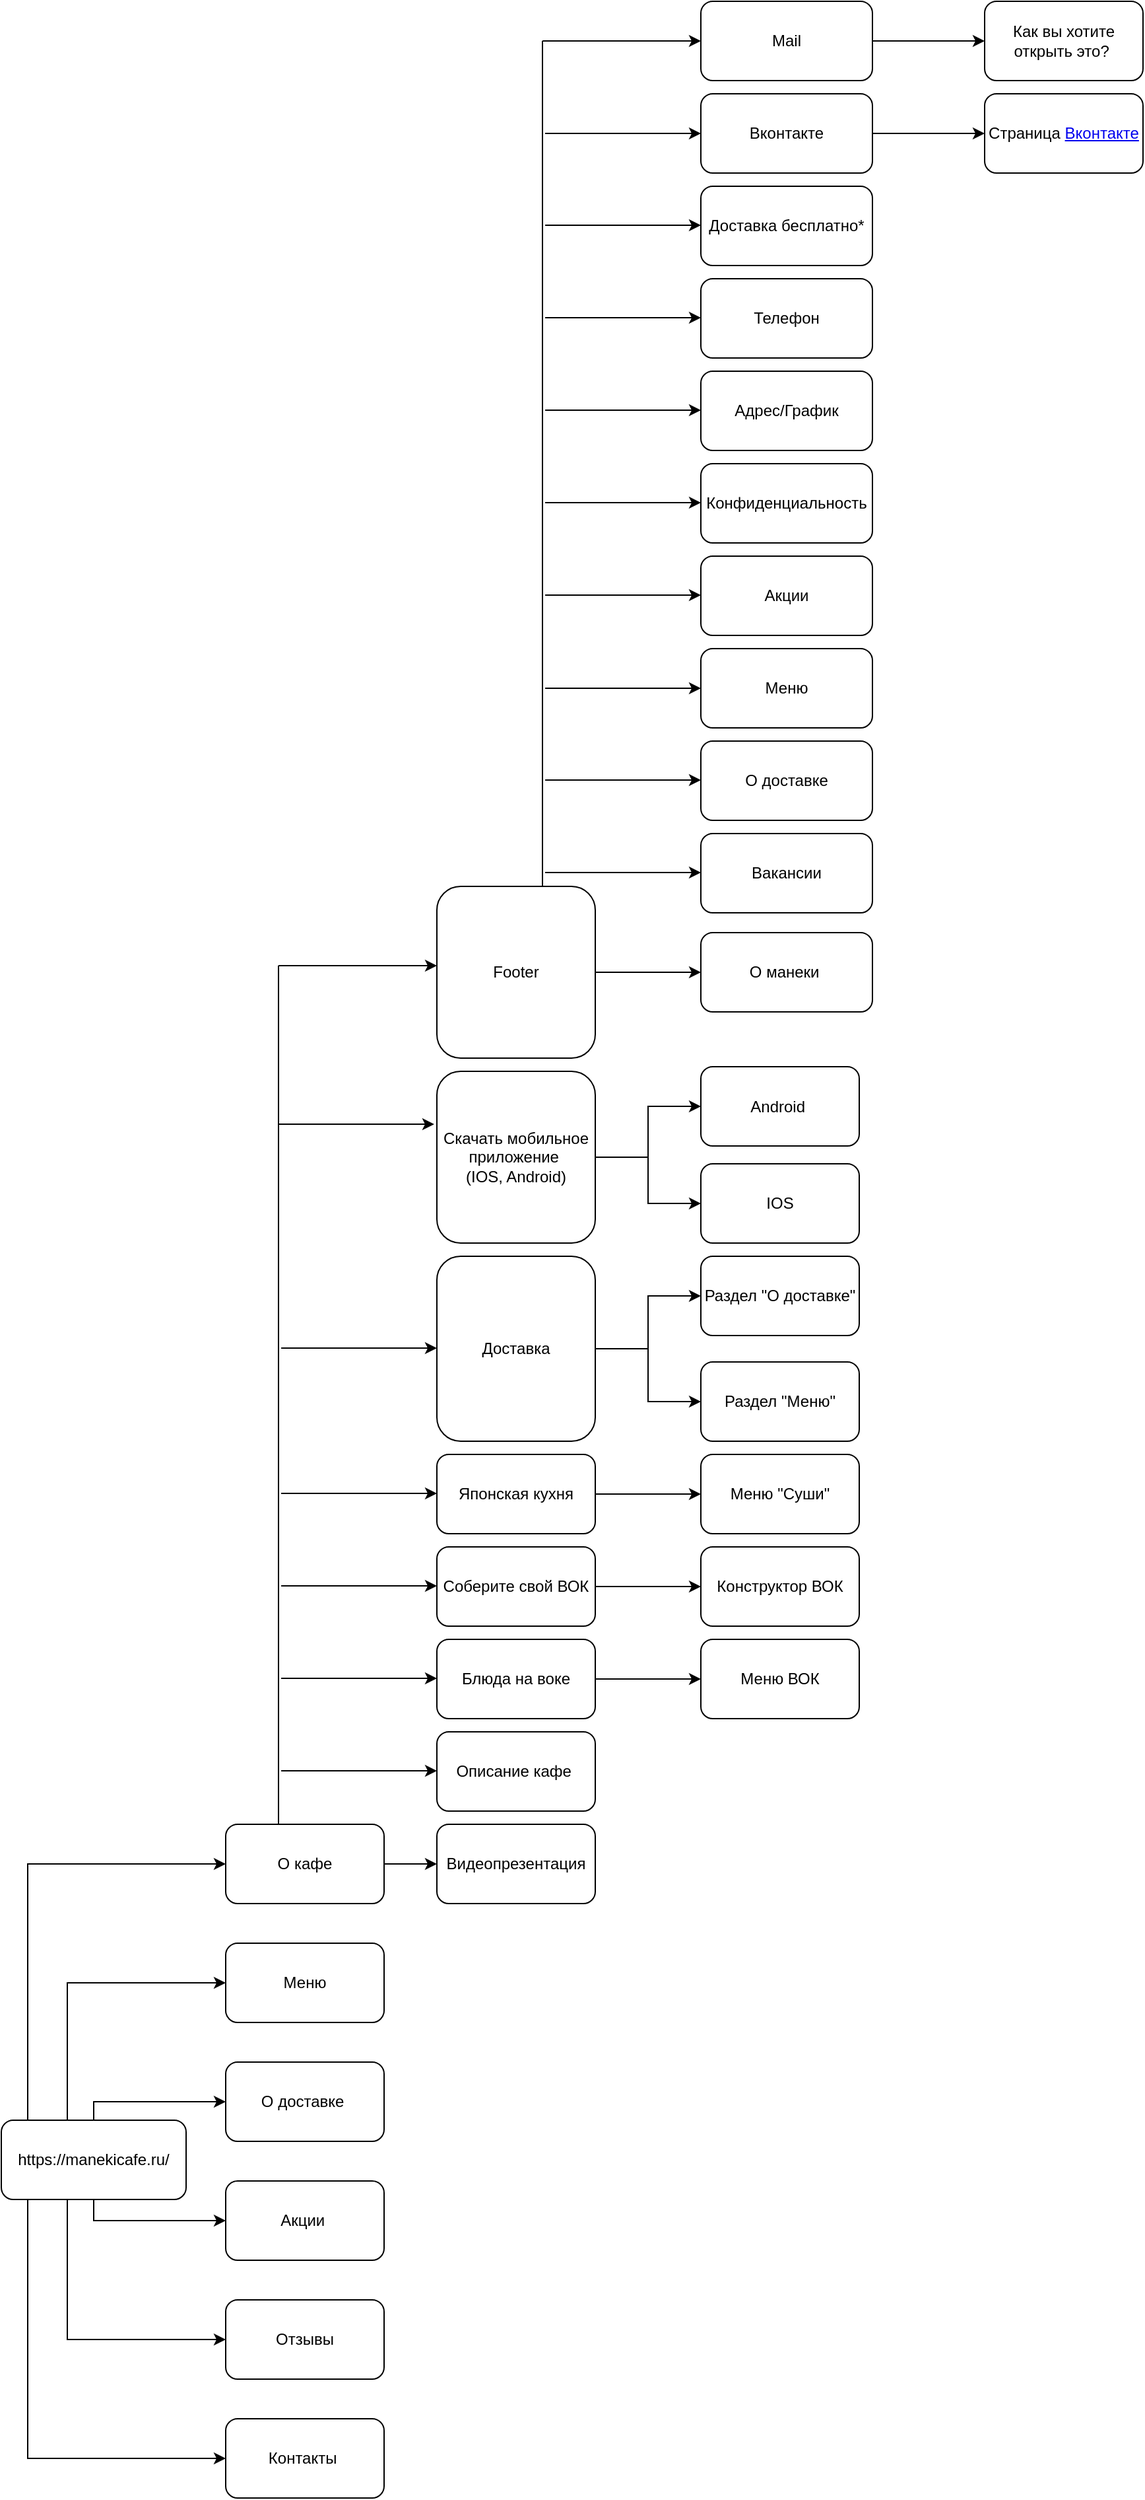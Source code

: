 <mxfile version="20.2.0" type="github">
  <diagram id="6a731a19-8d31-9384-78a2-239565b7b9f0" name="Page-1">
    <mxGraphModel dx="1422" dy="2408" grid="1" gridSize="10" guides="1" tooltips="1" connect="1" arrows="1" fold="1" page="1" pageScale="1" pageWidth="1169" pageHeight="827" background="none" math="0" shadow="0">
      <root>
        <mxCell id="0" />
        <mxCell id="1" parent="0" />
        <mxCell id="S8iGS64HaeXEKzcs_TdU-1784" value="https://manekicafe.ru/" style="rounded=1;whiteSpace=wrap;html=1;" vertex="1" parent="1">
          <mxGeometry x="30" y="354" width="140" height="60" as="geometry" />
        </mxCell>
        <mxCell id="S8iGS64HaeXEKzcs_TdU-1786" value="Меню" style="rounded=1;whiteSpace=wrap;html=1;" vertex="1" parent="1">
          <mxGeometry x="200" y="220" width="120" height="60" as="geometry" />
        </mxCell>
        <mxCell id="S8iGS64HaeXEKzcs_TdU-1804" value="" style="edgeStyle=orthogonalEdgeStyle;rounded=0;orthogonalLoop=1;jettySize=auto;html=1;" edge="1" parent="1" source="S8iGS64HaeXEKzcs_TdU-1787" target="S8iGS64HaeXEKzcs_TdU-1801">
          <mxGeometry relative="1" as="geometry" />
        </mxCell>
        <mxCell id="S8iGS64HaeXEKzcs_TdU-1787" value="О кафе" style="rounded=1;whiteSpace=wrap;html=1;" vertex="1" parent="1">
          <mxGeometry x="200" y="130" width="120" height="60" as="geometry" />
        </mxCell>
        <mxCell id="S8iGS64HaeXEKzcs_TdU-1788" value="О доставке&amp;nbsp;" style="rounded=1;whiteSpace=wrap;html=1;" vertex="1" parent="1">
          <mxGeometry x="200" y="310" width="120" height="60" as="geometry" />
        </mxCell>
        <mxCell id="S8iGS64HaeXEKzcs_TdU-1789" value="Акции&amp;nbsp;" style="rounded=1;whiteSpace=wrap;html=1;" vertex="1" parent="1">
          <mxGeometry x="200" y="400" width="120" height="60" as="geometry" />
        </mxCell>
        <mxCell id="S8iGS64HaeXEKzcs_TdU-1790" value="Отзывы" style="rounded=1;whiteSpace=wrap;html=1;" vertex="1" parent="1">
          <mxGeometry x="200" y="490" width="120" height="60" as="geometry" />
        </mxCell>
        <mxCell id="S8iGS64HaeXEKzcs_TdU-1791" value="Контакты&amp;nbsp;" style="rounded=1;whiteSpace=wrap;html=1;" vertex="1" parent="1">
          <mxGeometry x="200" y="580" width="120" height="60" as="geometry" />
        </mxCell>
        <mxCell id="S8iGS64HaeXEKzcs_TdU-1792" value="" style="endArrow=classic;html=1;rounded=0;edgeStyle=orthogonalEdgeStyle;entryX=0;entryY=0.5;entryDx=0;entryDy=0;" edge="1" parent="1" target="S8iGS64HaeXEKzcs_TdU-1787">
          <mxGeometry width="50" height="50" relative="1" as="geometry">
            <mxPoint x="50" y="354" as="sourcePoint" />
            <mxPoint x="90" y="160" as="targetPoint" />
            <Array as="points">
              <mxPoint x="50" y="354" />
              <mxPoint x="50" y="160" />
            </Array>
          </mxGeometry>
        </mxCell>
        <mxCell id="S8iGS64HaeXEKzcs_TdU-1793" value="" style="endArrow=classic;html=1;rounded=0;edgeStyle=orthogonalEdgeStyle;entryX=0;entryY=0.5;entryDx=0;entryDy=0;" edge="1" parent="1" target="S8iGS64HaeXEKzcs_TdU-1786">
          <mxGeometry width="50" height="50" relative="1" as="geometry">
            <mxPoint x="80" y="354" as="sourcePoint" />
            <mxPoint x="160" y="230" as="targetPoint" />
            <Array as="points">
              <mxPoint x="80" y="354" />
              <mxPoint x="80" y="250" />
            </Array>
          </mxGeometry>
        </mxCell>
        <mxCell id="S8iGS64HaeXEKzcs_TdU-1794" value="" style="endArrow=classic;html=1;rounded=0;edgeStyle=orthogonalEdgeStyle;exitX=0.5;exitY=0;exitDx=0;exitDy=0;entryX=0;entryY=0.5;entryDx=0;entryDy=0;" edge="1" parent="1" source="S8iGS64HaeXEKzcs_TdU-1784" target="S8iGS64HaeXEKzcs_TdU-1788">
          <mxGeometry width="50" height="50" relative="1" as="geometry">
            <mxPoint x="110" y="436" as="sourcePoint" />
            <mxPoint x="190" y="332" as="targetPoint" />
          </mxGeometry>
        </mxCell>
        <mxCell id="S8iGS64HaeXEKzcs_TdU-1796" value="" style="endArrow=classic;html=1;rounded=0;edgeStyle=orthogonalEdgeStyle;exitX=0.5;exitY=1;exitDx=0;exitDy=0;" edge="1" parent="1" source="S8iGS64HaeXEKzcs_TdU-1784">
          <mxGeometry width="50" height="50" relative="1" as="geometry">
            <mxPoint x="90" y="414" as="sourcePoint" />
            <mxPoint x="200" y="430" as="targetPoint" />
            <Array as="points">
              <mxPoint x="100" y="430" />
            </Array>
          </mxGeometry>
        </mxCell>
        <mxCell id="S8iGS64HaeXEKzcs_TdU-1799" value="" style="endArrow=classic;html=1;rounded=0;edgeStyle=orthogonalEdgeStyle;entryX=0;entryY=0.5;entryDx=0;entryDy=0;" edge="1" parent="1" target="S8iGS64HaeXEKzcs_TdU-1790">
          <mxGeometry width="50" height="50" relative="1" as="geometry">
            <mxPoint x="80" y="414" as="sourcePoint" />
            <mxPoint x="80" y="520" as="targetPoint" />
            <Array as="points">
              <mxPoint x="80" y="520" />
            </Array>
          </mxGeometry>
        </mxCell>
        <mxCell id="S8iGS64HaeXEKzcs_TdU-1800" value="" style="endArrow=classic;html=1;rounded=0;edgeStyle=orthogonalEdgeStyle;entryX=0;entryY=0.5;entryDx=0;entryDy=0;" edge="1" parent="1" target="S8iGS64HaeXEKzcs_TdU-1791">
          <mxGeometry width="50" height="50" relative="1" as="geometry">
            <mxPoint x="50" y="414" as="sourcePoint" />
            <mxPoint x="50" y="620" as="targetPoint" />
            <Array as="points">
              <mxPoint x="50" y="610" />
            </Array>
          </mxGeometry>
        </mxCell>
        <mxCell id="S8iGS64HaeXEKzcs_TdU-1801" value="Видеопрезентация" style="rounded=1;whiteSpace=wrap;html=1;" vertex="1" parent="1">
          <mxGeometry x="360" y="130" width="120" height="60" as="geometry" />
        </mxCell>
        <mxCell id="S8iGS64HaeXEKzcs_TdU-1805" value="Описание кафе&amp;nbsp;" style="rounded=1;whiteSpace=wrap;html=1;" vertex="1" parent="1">
          <mxGeometry x="360" y="60" width="120" height="60" as="geometry" />
        </mxCell>
        <mxCell id="S8iGS64HaeXEKzcs_TdU-1812" value="" style="edgeStyle=orthogonalEdgeStyle;rounded=0;orthogonalLoop=1;jettySize=auto;html=1;" edge="1" parent="1" source="S8iGS64HaeXEKzcs_TdU-1806" target="S8iGS64HaeXEKzcs_TdU-1811">
          <mxGeometry relative="1" as="geometry" />
        </mxCell>
        <mxCell id="S8iGS64HaeXEKzcs_TdU-1806" value="Блюда на воке" style="rounded=1;whiteSpace=wrap;html=1;" vertex="1" parent="1">
          <mxGeometry x="360" y="-10" width="120" height="60" as="geometry" />
        </mxCell>
        <mxCell id="S8iGS64HaeXEKzcs_TdU-1814" value="" style="edgeStyle=orthogonalEdgeStyle;rounded=0;orthogonalLoop=1;jettySize=auto;html=1;" edge="1" parent="1" source="S8iGS64HaeXEKzcs_TdU-1807" target="S8iGS64HaeXEKzcs_TdU-1813">
          <mxGeometry relative="1" as="geometry" />
        </mxCell>
        <mxCell id="S8iGS64HaeXEKzcs_TdU-1807" value="Соберите свой ВОК" style="rounded=1;whiteSpace=wrap;html=1;" vertex="1" parent="1">
          <mxGeometry x="360" y="-80" width="120" height="60" as="geometry" />
        </mxCell>
        <mxCell id="S8iGS64HaeXEKzcs_TdU-1816" value="" style="edgeStyle=orthogonalEdgeStyle;rounded=0;orthogonalLoop=1;jettySize=auto;html=1;" edge="1" parent="1" source="S8iGS64HaeXEKzcs_TdU-1808" target="S8iGS64HaeXEKzcs_TdU-1815">
          <mxGeometry relative="1" as="geometry" />
        </mxCell>
        <mxCell id="S8iGS64HaeXEKzcs_TdU-1808" value="Японская кухня" style="rounded=1;whiteSpace=wrap;html=1;" vertex="1" parent="1">
          <mxGeometry x="360" y="-150" width="120" height="60" as="geometry" />
        </mxCell>
        <mxCell id="S8iGS64HaeXEKzcs_TdU-1818" value="" style="edgeStyle=orthogonalEdgeStyle;rounded=0;orthogonalLoop=1;jettySize=auto;html=1;" edge="1" parent="1" source="S8iGS64HaeXEKzcs_TdU-1809" target="S8iGS64HaeXEKzcs_TdU-1817">
          <mxGeometry relative="1" as="geometry" />
        </mxCell>
        <mxCell id="S8iGS64HaeXEKzcs_TdU-1820" value="" style="edgeStyle=orthogonalEdgeStyle;rounded=0;orthogonalLoop=1;jettySize=auto;html=1;" edge="1" parent="1" source="S8iGS64HaeXEKzcs_TdU-1809" target="S8iGS64HaeXEKzcs_TdU-1819">
          <mxGeometry relative="1" as="geometry" />
        </mxCell>
        <mxCell id="S8iGS64HaeXEKzcs_TdU-1809" value="Доставка" style="rounded=1;whiteSpace=wrap;html=1;" vertex="1" parent="1">
          <mxGeometry x="360" y="-300" width="120" height="140" as="geometry" />
        </mxCell>
        <mxCell id="S8iGS64HaeXEKzcs_TdU-1822" value="" style="edgeStyle=orthogonalEdgeStyle;rounded=0;orthogonalLoop=1;jettySize=auto;html=1;" edge="1" parent="1" source="S8iGS64HaeXEKzcs_TdU-1810" target="S8iGS64HaeXEKzcs_TdU-1821">
          <mxGeometry relative="1" as="geometry" />
        </mxCell>
        <mxCell id="S8iGS64HaeXEKzcs_TdU-1824" value="" style="edgeStyle=orthogonalEdgeStyle;rounded=0;orthogonalLoop=1;jettySize=auto;html=1;" edge="1" parent="1" source="S8iGS64HaeXEKzcs_TdU-1810" target="S8iGS64HaeXEKzcs_TdU-1823">
          <mxGeometry relative="1" as="geometry" />
        </mxCell>
        <mxCell id="S8iGS64HaeXEKzcs_TdU-1810" value="Скачать мобильное приложение&amp;nbsp;&lt;br&gt;(IOS, Android)" style="rounded=1;whiteSpace=wrap;html=1;" vertex="1" parent="1">
          <mxGeometry x="360" y="-440" width="120" height="130" as="geometry" />
        </mxCell>
        <mxCell id="S8iGS64HaeXEKzcs_TdU-1811" value="Меню ВОК" style="whiteSpace=wrap;html=1;rounded=1;" vertex="1" parent="1">
          <mxGeometry x="560" y="-10" width="120" height="60" as="geometry" />
        </mxCell>
        <mxCell id="S8iGS64HaeXEKzcs_TdU-1813" value="Конструктор ВОК" style="whiteSpace=wrap;html=1;rounded=1;" vertex="1" parent="1">
          <mxGeometry x="560" y="-80" width="120" height="60" as="geometry" />
        </mxCell>
        <mxCell id="S8iGS64HaeXEKzcs_TdU-1815" value="Меню &quot;Суши&quot;" style="whiteSpace=wrap;html=1;rounded=1;" vertex="1" parent="1">
          <mxGeometry x="560" y="-150" width="120" height="60" as="geometry" />
        </mxCell>
        <mxCell id="S8iGS64HaeXEKzcs_TdU-1817" value="Раздел &quot;О доставке&quot;" style="whiteSpace=wrap;html=1;rounded=1;" vertex="1" parent="1">
          <mxGeometry x="560" y="-300" width="120" height="60" as="geometry" />
        </mxCell>
        <mxCell id="S8iGS64HaeXEKzcs_TdU-1819" value="Раздел &quot;Меню&quot;" style="whiteSpace=wrap;html=1;rounded=1;" vertex="1" parent="1">
          <mxGeometry x="560" y="-220" width="120" height="60" as="geometry" />
        </mxCell>
        <mxCell id="S8iGS64HaeXEKzcs_TdU-1821" value="IOS" style="whiteSpace=wrap;html=1;rounded=1;" vertex="1" parent="1">
          <mxGeometry x="560" y="-370" width="120" height="60" as="geometry" />
        </mxCell>
        <mxCell id="S8iGS64HaeXEKzcs_TdU-1823" value="Android&amp;nbsp;" style="whiteSpace=wrap;html=1;rounded=1;" vertex="1" parent="1">
          <mxGeometry x="560" y="-443.5" width="120" height="60" as="geometry" />
        </mxCell>
        <mxCell id="S8iGS64HaeXEKzcs_TdU-1826" value="" style="endArrow=none;html=1;rounded=0;" edge="1" parent="1">
          <mxGeometry width="50" height="50" relative="1" as="geometry">
            <mxPoint x="240" y="130" as="sourcePoint" />
            <mxPoint x="240" y="-520" as="targetPoint" />
          </mxGeometry>
        </mxCell>
        <mxCell id="S8iGS64HaeXEKzcs_TdU-1827" value="" style="endArrow=classic;html=1;rounded=0;entryX=-0.017;entryY=0.308;entryDx=0;entryDy=0;entryPerimeter=0;" edge="1" parent="1" target="S8iGS64HaeXEKzcs_TdU-1810">
          <mxGeometry width="50" height="50" relative="1" as="geometry">
            <mxPoint x="240" y="-400" as="sourcePoint" />
            <mxPoint x="290" y="-450" as="targetPoint" />
          </mxGeometry>
        </mxCell>
        <mxCell id="S8iGS64HaeXEKzcs_TdU-1828" value="" style="endArrow=classic;html=1;rounded=0;entryX=-0.017;entryY=0.308;entryDx=0;entryDy=0;entryPerimeter=0;" edge="1" parent="1">
          <mxGeometry width="50" height="50" relative="1" as="geometry">
            <mxPoint x="242.04" y="-230.5" as="sourcePoint" />
            <mxPoint x="360.0" y="-230.46" as="targetPoint" />
          </mxGeometry>
        </mxCell>
        <mxCell id="S8iGS64HaeXEKzcs_TdU-1829" value="" style="endArrow=classic;html=1;rounded=0;entryX=-0.017;entryY=0.308;entryDx=0;entryDy=0;entryPerimeter=0;" edge="1" parent="1">
          <mxGeometry width="50" height="50" relative="1" as="geometry">
            <mxPoint x="242.04" y="-120.5" as="sourcePoint" />
            <mxPoint x="360.0" y="-120.46" as="targetPoint" />
          </mxGeometry>
        </mxCell>
        <mxCell id="S8iGS64HaeXEKzcs_TdU-1830" value="" style="endArrow=classic;html=1;rounded=0;entryX=-0.017;entryY=0.308;entryDx=0;entryDy=0;entryPerimeter=0;" edge="1" parent="1">
          <mxGeometry width="50" height="50" relative="1" as="geometry">
            <mxPoint x="242.04" y="-50.5" as="sourcePoint" />
            <mxPoint x="360.0" y="-50.46" as="targetPoint" />
          </mxGeometry>
        </mxCell>
        <mxCell id="S8iGS64HaeXEKzcs_TdU-1831" value="" style="endArrow=classic;html=1;rounded=0;entryX=-0.017;entryY=0.308;entryDx=0;entryDy=0;entryPerimeter=0;" edge="1" parent="1">
          <mxGeometry width="50" height="50" relative="1" as="geometry">
            <mxPoint x="242.04" y="19.5" as="sourcePoint" />
            <mxPoint x="360.0" y="19.54" as="targetPoint" />
          </mxGeometry>
        </mxCell>
        <mxCell id="S8iGS64HaeXEKzcs_TdU-1832" value="" style="endArrow=classic;html=1;rounded=0;entryX=-0.017;entryY=0.308;entryDx=0;entryDy=0;entryPerimeter=0;" edge="1" parent="1">
          <mxGeometry width="50" height="50" relative="1" as="geometry">
            <mxPoint x="242.04" y="89.5" as="sourcePoint" />
            <mxPoint x="360.0" y="89.54" as="targetPoint" />
          </mxGeometry>
        </mxCell>
        <mxCell id="S8iGS64HaeXEKzcs_TdU-1835" value="" style="edgeStyle=orthogonalEdgeStyle;rounded=0;orthogonalLoop=1;jettySize=auto;html=1;" edge="1" parent="1" source="S8iGS64HaeXEKzcs_TdU-1833" target="S8iGS64HaeXEKzcs_TdU-1834">
          <mxGeometry relative="1" as="geometry" />
        </mxCell>
        <mxCell id="S8iGS64HaeXEKzcs_TdU-1833" value="Footer" style="rounded=1;whiteSpace=wrap;html=1;" vertex="1" parent="1">
          <mxGeometry x="360" y="-580" width="120" height="130" as="geometry" />
        </mxCell>
        <mxCell id="S8iGS64HaeXEKzcs_TdU-1834" value="О манеки&amp;nbsp;" style="whiteSpace=wrap;html=1;rounded=1;" vertex="1" parent="1">
          <mxGeometry x="560" y="-545" width="130" height="60" as="geometry" />
        </mxCell>
        <mxCell id="S8iGS64HaeXEKzcs_TdU-1836" value="Адрес/График" style="whiteSpace=wrap;html=1;rounded=1;" vertex="1" parent="1">
          <mxGeometry x="560" y="-970" width="130" height="60" as="geometry" />
        </mxCell>
        <mxCell id="S8iGS64HaeXEKzcs_TdU-1837" value="Конфиденциальность" style="whiteSpace=wrap;html=1;rounded=1;" vertex="1" parent="1">
          <mxGeometry x="560" y="-900" width="130" height="60" as="geometry" />
        </mxCell>
        <mxCell id="S8iGS64HaeXEKzcs_TdU-1838" value="Акции" style="whiteSpace=wrap;html=1;rounded=1;" vertex="1" parent="1">
          <mxGeometry x="560" y="-830" width="130" height="60" as="geometry" />
        </mxCell>
        <mxCell id="S8iGS64HaeXEKzcs_TdU-1839" value="Меню" style="whiteSpace=wrap;html=1;rounded=1;" vertex="1" parent="1">
          <mxGeometry x="560" y="-760" width="130" height="60" as="geometry" />
        </mxCell>
        <mxCell id="S8iGS64HaeXEKzcs_TdU-1840" value="О доставке" style="whiteSpace=wrap;html=1;rounded=1;" vertex="1" parent="1">
          <mxGeometry x="560" y="-690" width="130" height="60" as="geometry" />
        </mxCell>
        <mxCell id="S8iGS64HaeXEKzcs_TdU-1841" value="Вакансии" style="whiteSpace=wrap;html=1;rounded=1;" vertex="1" parent="1">
          <mxGeometry x="560" y="-620" width="130" height="60" as="geometry" />
        </mxCell>
        <mxCell id="S8iGS64HaeXEKzcs_TdU-1842" value="" style="endArrow=none;html=1;rounded=0;" edge="1" parent="1">
          <mxGeometry width="50" height="50" relative="1" as="geometry">
            <mxPoint x="440" y="-580" as="sourcePoint" />
            <mxPoint x="440" y="-1220" as="targetPoint" />
          </mxGeometry>
        </mxCell>
        <mxCell id="S8iGS64HaeXEKzcs_TdU-1843" value="" style="endArrow=classic;html=1;rounded=0;entryX=-0.017;entryY=0.308;entryDx=0;entryDy=0;entryPerimeter=0;" edge="1" parent="1">
          <mxGeometry width="50" height="50" relative="1" as="geometry">
            <mxPoint x="442.04" y="-590.5" as="sourcePoint" />
            <mxPoint x="560" y="-590.46" as="targetPoint" />
          </mxGeometry>
        </mxCell>
        <mxCell id="S8iGS64HaeXEKzcs_TdU-1844" value="" style="endArrow=classic;html=1;rounded=0;entryX=-0.017;entryY=0.308;entryDx=0;entryDy=0;entryPerimeter=0;" edge="1" parent="1">
          <mxGeometry width="50" height="50" relative="1" as="geometry">
            <mxPoint x="442.04" y="-940.5" as="sourcePoint" />
            <mxPoint x="560" y="-940.46" as="targetPoint" />
          </mxGeometry>
        </mxCell>
        <mxCell id="S8iGS64HaeXEKzcs_TdU-1845" value="" style="endArrow=classic;html=1;rounded=0;entryX=-0.017;entryY=0.308;entryDx=0;entryDy=0;entryPerimeter=0;" edge="1" parent="1">
          <mxGeometry width="50" height="50" relative="1" as="geometry">
            <mxPoint x="442.04" y="-870.5" as="sourcePoint" />
            <mxPoint x="560" y="-870.46" as="targetPoint" />
          </mxGeometry>
        </mxCell>
        <mxCell id="S8iGS64HaeXEKzcs_TdU-1846" value="" style="endArrow=classic;html=1;rounded=0;entryX=-0.017;entryY=0.308;entryDx=0;entryDy=0;entryPerimeter=0;" edge="1" parent="1">
          <mxGeometry width="50" height="50" relative="1" as="geometry">
            <mxPoint x="442.04" y="-800.5" as="sourcePoint" />
            <mxPoint x="560" y="-800.46" as="targetPoint" />
          </mxGeometry>
        </mxCell>
        <mxCell id="S8iGS64HaeXEKzcs_TdU-1847" value="" style="endArrow=classic;html=1;rounded=0;entryX=-0.017;entryY=0.308;entryDx=0;entryDy=0;entryPerimeter=0;" edge="1" parent="1">
          <mxGeometry width="50" height="50" relative="1" as="geometry">
            <mxPoint x="442.04" y="-730" as="sourcePoint" />
            <mxPoint x="560" y="-729.96" as="targetPoint" />
          </mxGeometry>
        </mxCell>
        <mxCell id="S8iGS64HaeXEKzcs_TdU-1848" value="" style="endArrow=classic;html=1;rounded=0;entryX=-0.017;entryY=0.308;entryDx=0;entryDy=0;entryPerimeter=0;" edge="1" parent="1">
          <mxGeometry width="50" height="50" relative="1" as="geometry">
            <mxPoint x="442.04" y="-660.5" as="sourcePoint" />
            <mxPoint x="560" y="-660.46" as="targetPoint" />
          </mxGeometry>
        </mxCell>
        <mxCell id="S8iGS64HaeXEKzcs_TdU-1849" value="Телефон" style="whiteSpace=wrap;html=1;rounded=1;" vertex="1" parent="1">
          <mxGeometry x="560" y="-1040" width="130" height="60" as="geometry" />
        </mxCell>
        <mxCell id="S8iGS64HaeXEKzcs_TdU-1850" value="Доставка бесплатно*" style="whiteSpace=wrap;html=1;rounded=1;" vertex="1" parent="1">
          <mxGeometry x="560" y="-1110" width="130" height="60" as="geometry" />
        </mxCell>
        <mxCell id="S8iGS64HaeXEKzcs_TdU-1861" value="" style="edgeStyle=orthogonalEdgeStyle;rounded=0;orthogonalLoop=1;jettySize=auto;html=1;" edge="1" parent="1" source="S8iGS64HaeXEKzcs_TdU-1851" target="S8iGS64HaeXEKzcs_TdU-1860">
          <mxGeometry relative="1" as="geometry" />
        </mxCell>
        <mxCell id="S8iGS64HaeXEKzcs_TdU-1851" value="Вконтакте" style="whiteSpace=wrap;html=1;rounded=1;" vertex="1" parent="1">
          <mxGeometry x="560" y="-1180" width="130" height="60" as="geometry" />
        </mxCell>
        <mxCell id="S8iGS64HaeXEKzcs_TdU-1859" value="" style="edgeStyle=orthogonalEdgeStyle;rounded=0;orthogonalLoop=1;jettySize=auto;html=1;" edge="1" parent="1" source="S8iGS64HaeXEKzcs_TdU-1852" target="S8iGS64HaeXEKzcs_TdU-1858">
          <mxGeometry relative="1" as="geometry" />
        </mxCell>
        <mxCell id="S8iGS64HaeXEKzcs_TdU-1852" value="Mail" style="whiteSpace=wrap;html=1;rounded=1;" vertex="1" parent="1">
          <mxGeometry x="560" y="-1250" width="130" height="60" as="geometry" />
        </mxCell>
        <mxCell id="S8iGS64HaeXEKzcs_TdU-1853" value="" style="endArrow=classic;html=1;rounded=0;entryX=-0.017;entryY=0.308;entryDx=0;entryDy=0;entryPerimeter=0;" edge="1" parent="1">
          <mxGeometry width="50" height="50" relative="1" as="geometry">
            <mxPoint x="442.04" y="-1150" as="sourcePoint" />
            <mxPoint x="560" y="-1149.96" as="targetPoint" />
          </mxGeometry>
        </mxCell>
        <mxCell id="S8iGS64HaeXEKzcs_TdU-1854" value="" style="endArrow=classic;html=1;rounded=0;entryX=-0.017;entryY=0.308;entryDx=0;entryDy=0;entryPerimeter=0;" edge="1" parent="1">
          <mxGeometry width="50" height="50" relative="1" as="geometry">
            <mxPoint x="442.04" y="-1080.5" as="sourcePoint" />
            <mxPoint x="560" y="-1080.46" as="targetPoint" />
          </mxGeometry>
        </mxCell>
        <mxCell id="S8iGS64HaeXEKzcs_TdU-1855" value="" style="endArrow=classic;html=1;rounded=0;entryX=-0.017;entryY=0.308;entryDx=0;entryDy=0;entryPerimeter=0;" edge="1" parent="1">
          <mxGeometry width="50" height="50" relative="1" as="geometry">
            <mxPoint x="442.04" y="-1010.5" as="sourcePoint" />
            <mxPoint x="560" y="-1010.46" as="targetPoint" />
          </mxGeometry>
        </mxCell>
        <mxCell id="S8iGS64HaeXEKzcs_TdU-1856" value="" style="endArrow=classic;html=1;rounded=0;entryX=0;entryY=0.5;entryDx=0;entryDy=0;" edge="1" parent="1" target="S8iGS64HaeXEKzcs_TdU-1852">
          <mxGeometry width="50" height="50" relative="1" as="geometry">
            <mxPoint x="440" y="-1220" as="sourcePoint" />
            <mxPoint x="560" y="-1220.46" as="targetPoint" />
          </mxGeometry>
        </mxCell>
        <mxCell id="S8iGS64HaeXEKzcs_TdU-1857" value="" style="endArrow=classic;html=1;rounded=0;entryX=-0.017;entryY=0.308;entryDx=0;entryDy=0;entryPerimeter=0;" edge="1" parent="1">
          <mxGeometry width="50" height="50" relative="1" as="geometry">
            <mxPoint x="240" y="-520" as="sourcePoint" />
            <mxPoint x="360" y="-519.96" as="targetPoint" />
          </mxGeometry>
        </mxCell>
        <mxCell id="S8iGS64HaeXEKzcs_TdU-1858" value="Как вы хотите открыть это?&amp;nbsp;" style="whiteSpace=wrap;html=1;rounded=1;" vertex="1" parent="1">
          <mxGeometry x="775" y="-1250" width="120" height="60" as="geometry" />
        </mxCell>
        <mxCell id="S8iGS64HaeXEKzcs_TdU-1860" value="Страница &lt;a href=&quot;https://vk.com/maneki_yar&quot;&gt;Вконтакте&lt;/a&gt;" style="whiteSpace=wrap;html=1;rounded=1;" vertex="1" parent="1">
          <mxGeometry x="775" y="-1180" width="120" height="60" as="geometry" />
        </mxCell>
      </root>
    </mxGraphModel>
  </diagram>
</mxfile>
